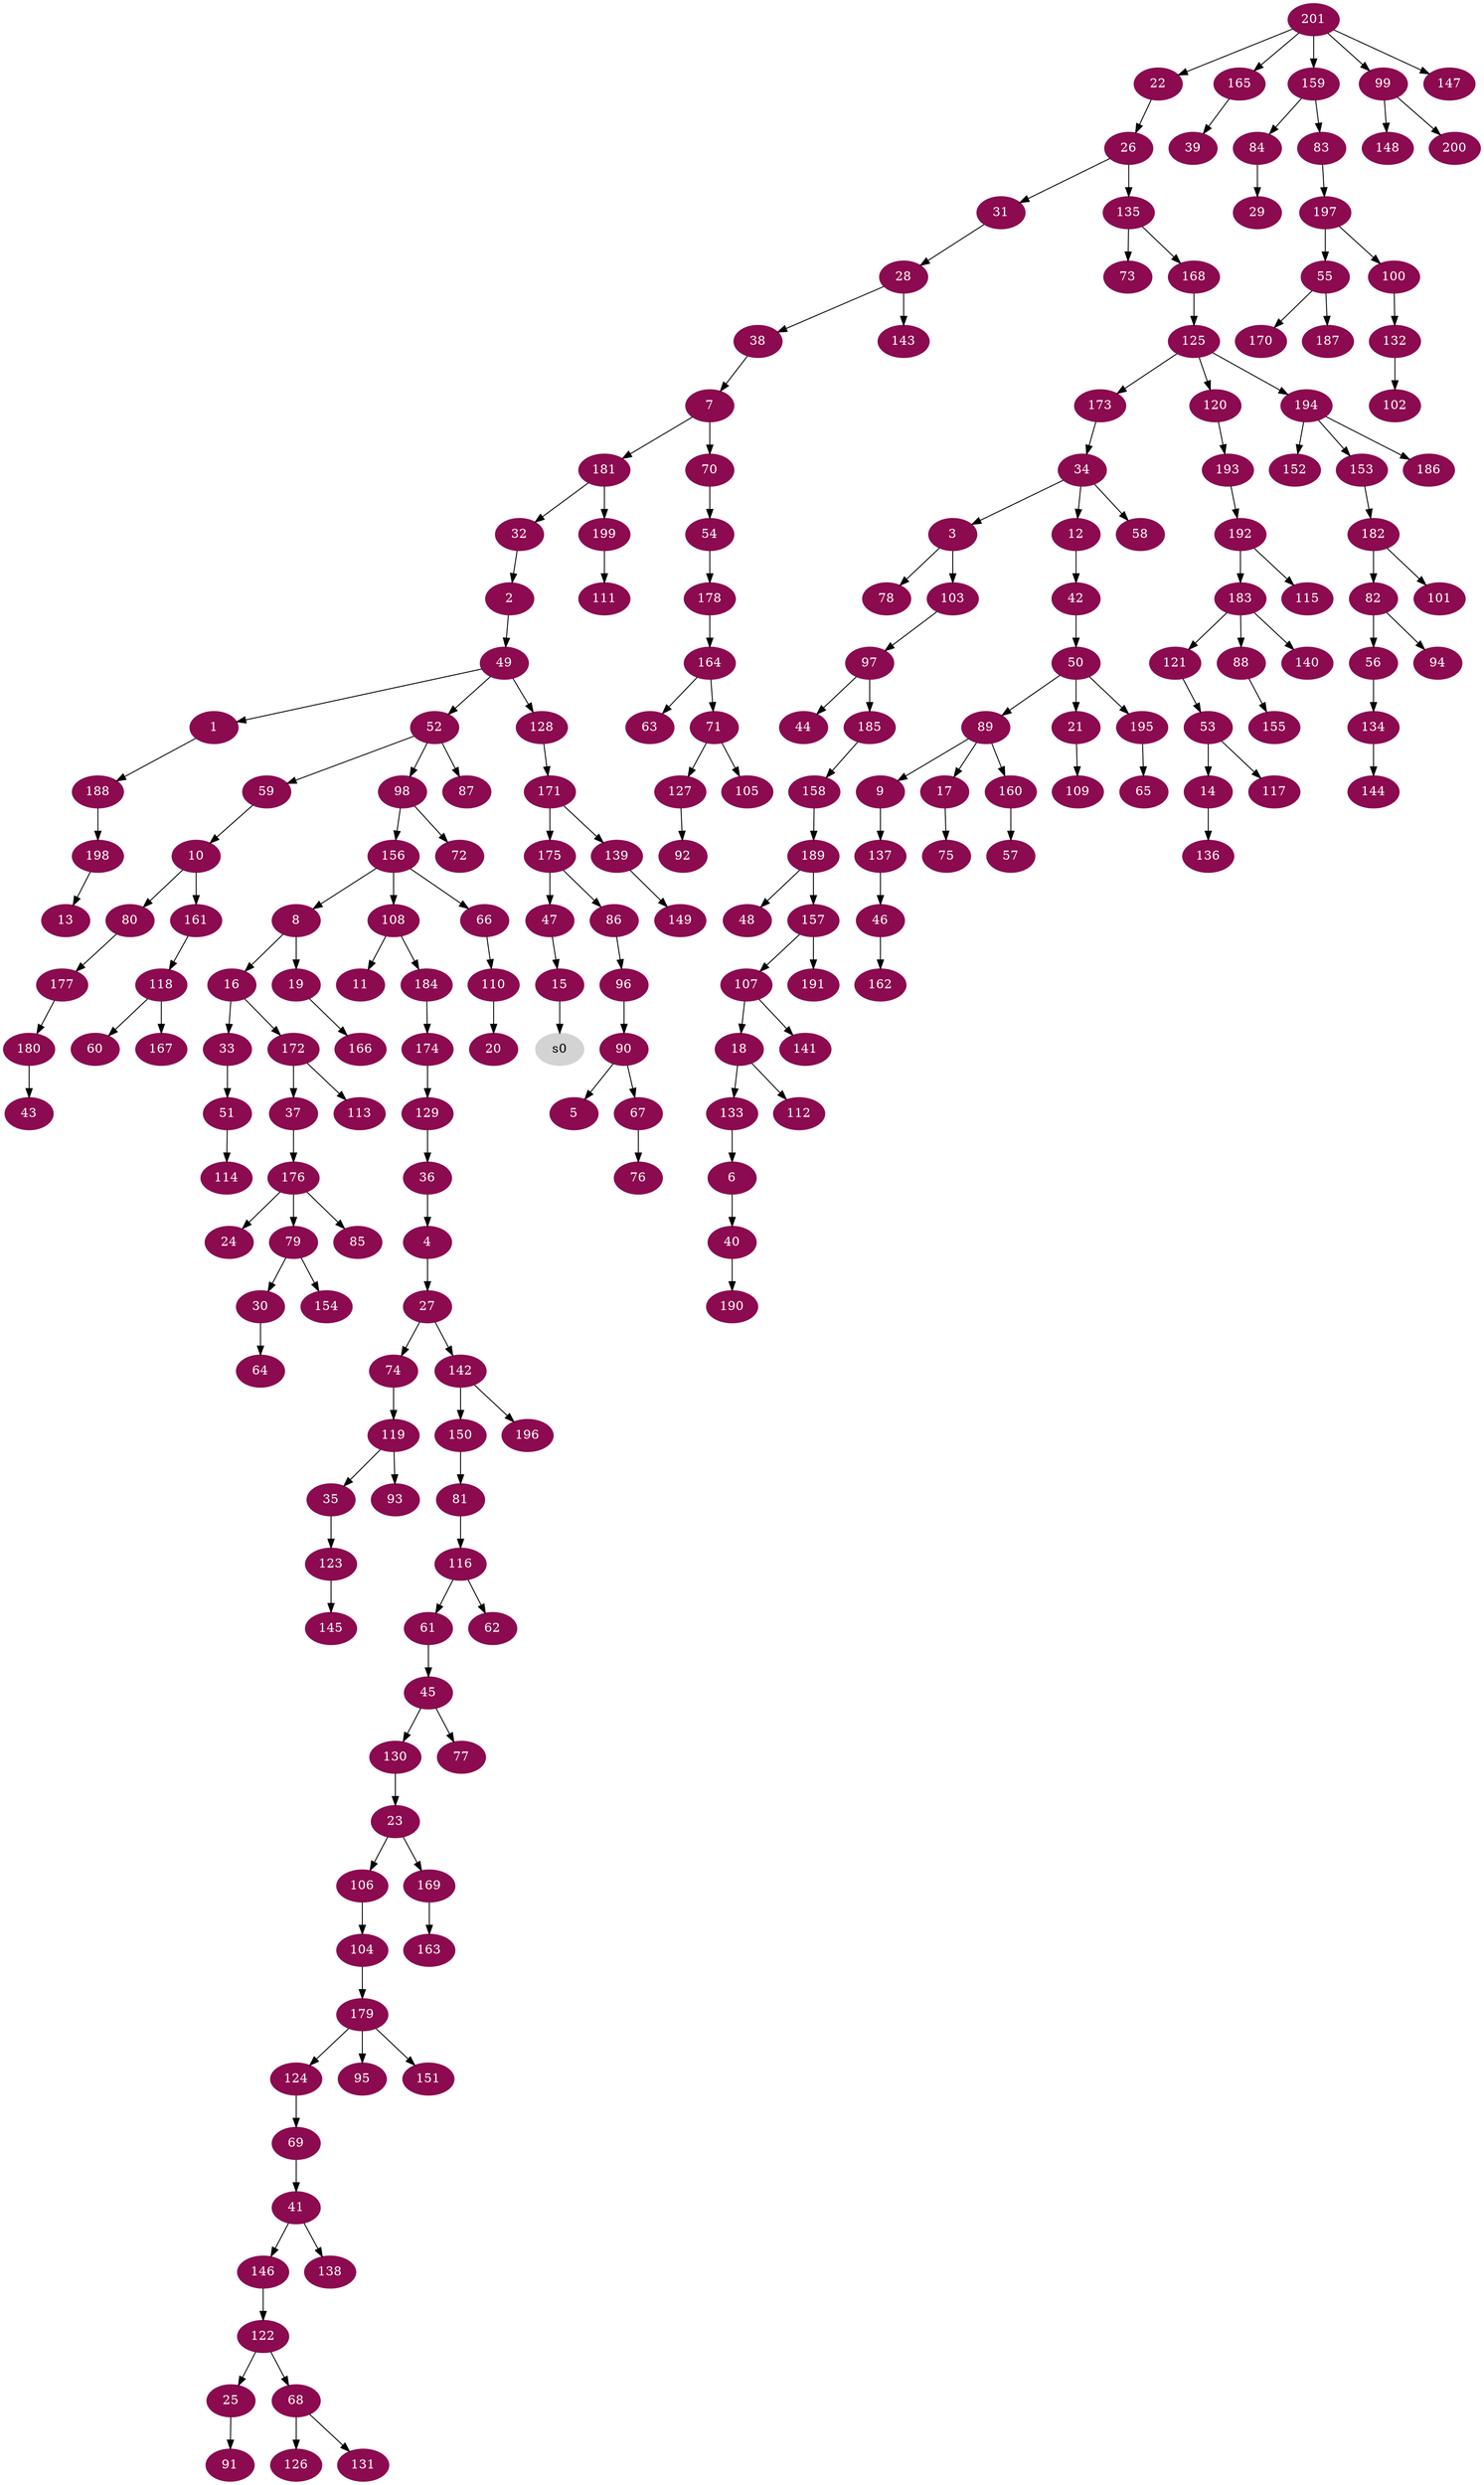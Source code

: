 digraph G {
node [color=deeppink4, style=filled, fontcolor=white];
49 -> 1;
32 -> 2;
34 -> 3;
36 -> 4;
90 -> 5;
133 -> 6;
38 -> 7;
156 -> 8;
89 -> 9;
59 -> 10;
108 -> 11;
34 -> 12;
198 -> 13;
53 -> 14;
47 -> 15;
8 -> 16;
89 -> 17;
107 -> 18;
8 -> 19;
110 -> 20;
50 -> 21;
201 -> 22;
130 -> 23;
176 -> 24;
122 -> 25;
22 -> 26;
4 -> 27;
31 -> 28;
84 -> 29;
79 -> 30;
26 -> 31;
181 -> 32;
16 -> 33;
173 -> 34;
119 -> 35;
129 -> 36;
172 -> 37;
28 -> 38;
165 -> 39;
6 -> 40;
69 -> 41;
12 -> 42;
180 -> 43;
97 -> 44;
61 -> 45;
137 -> 46;
175 -> 47;
189 -> 48;
2 -> 49;
42 -> 50;
33 -> 51;
49 -> 52;
121 -> 53;
70 -> 54;
197 -> 55;
82 -> 56;
160 -> 57;
34 -> 58;
52 -> 59;
118 -> 60;
116 -> 61;
116 -> 62;
164 -> 63;
30 -> 64;
195 -> 65;
156 -> 66;
90 -> 67;
122 -> 68;
124 -> 69;
7 -> 70;
164 -> 71;
98 -> 72;
135 -> 73;
27 -> 74;
17 -> 75;
67 -> 76;
45 -> 77;
3 -> 78;
176 -> 79;
10 -> 80;
150 -> 81;
182 -> 82;
159 -> 83;
159 -> 84;
176 -> 85;
175 -> 86;
52 -> 87;
183 -> 88;
50 -> 89;
96 -> 90;
25 -> 91;
127 -> 92;
119 -> 93;
82 -> 94;
179 -> 95;
86 -> 96;
103 -> 97;
52 -> 98;
201 -> 99;
197 -> 100;
182 -> 101;
132 -> 102;
3 -> 103;
106 -> 104;
71 -> 105;
23 -> 106;
157 -> 107;
156 -> 108;
21 -> 109;
66 -> 110;
199 -> 111;
18 -> 112;
172 -> 113;
51 -> 114;
192 -> 115;
81 -> 116;
53 -> 117;
161 -> 118;
74 -> 119;
125 -> 120;
183 -> 121;
146 -> 122;
35 -> 123;
179 -> 124;
168 -> 125;
68 -> 126;
71 -> 127;
49 -> 128;
174 -> 129;
45 -> 130;
68 -> 131;
100 -> 132;
18 -> 133;
56 -> 134;
26 -> 135;
14 -> 136;
9 -> 137;
41 -> 138;
171 -> 139;
183 -> 140;
107 -> 141;
27 -> 142;
28 -> 143;
134 -> 144;
123 -> 145;
41 -> 146;
201 -> 147;
99 -> 148;
139 -> 149;
142 -> 150;
179 -> 151;
194 -> 152;
194 -> 153;
79 -> 154;
88 -> 155;
98 -> 156;
189 -> 157;
185 -> 158;
201 -> 159;
89 -> 160;
10 -> 161;
46 -> 162;
169 -> 163;
178 -> 164;
201 -> 165;
19 -> 166;
118 -> 167;
135 -> 168;
23 -> 169;
55 -> 170;
128 -> 171;
16 -> 172;
125 -> 173;
184 -> 174;
171 -> 175;
37 -> 176;
80 -> 177;
54 -> 178;
104 -> 179;
177 -> 180;
7 -> 181;
153 -> 182;
192 -> 183;
108 -> 184;
97 -> 185;
194 -> 186;
55 -> 187;
1 -> 188;
158 -> 189;
40 -> 190;
157 -> 191;
193 -> 192;
120 -> 193;
125 -> 194;
50 -> 195;
142 -> 196;
83 -> 197;
188 -> 198;
181 -> 199;
99 -> 200;
node [color=lightgrey, style=filled, fontcolor=black];
15 -> s0;
}
